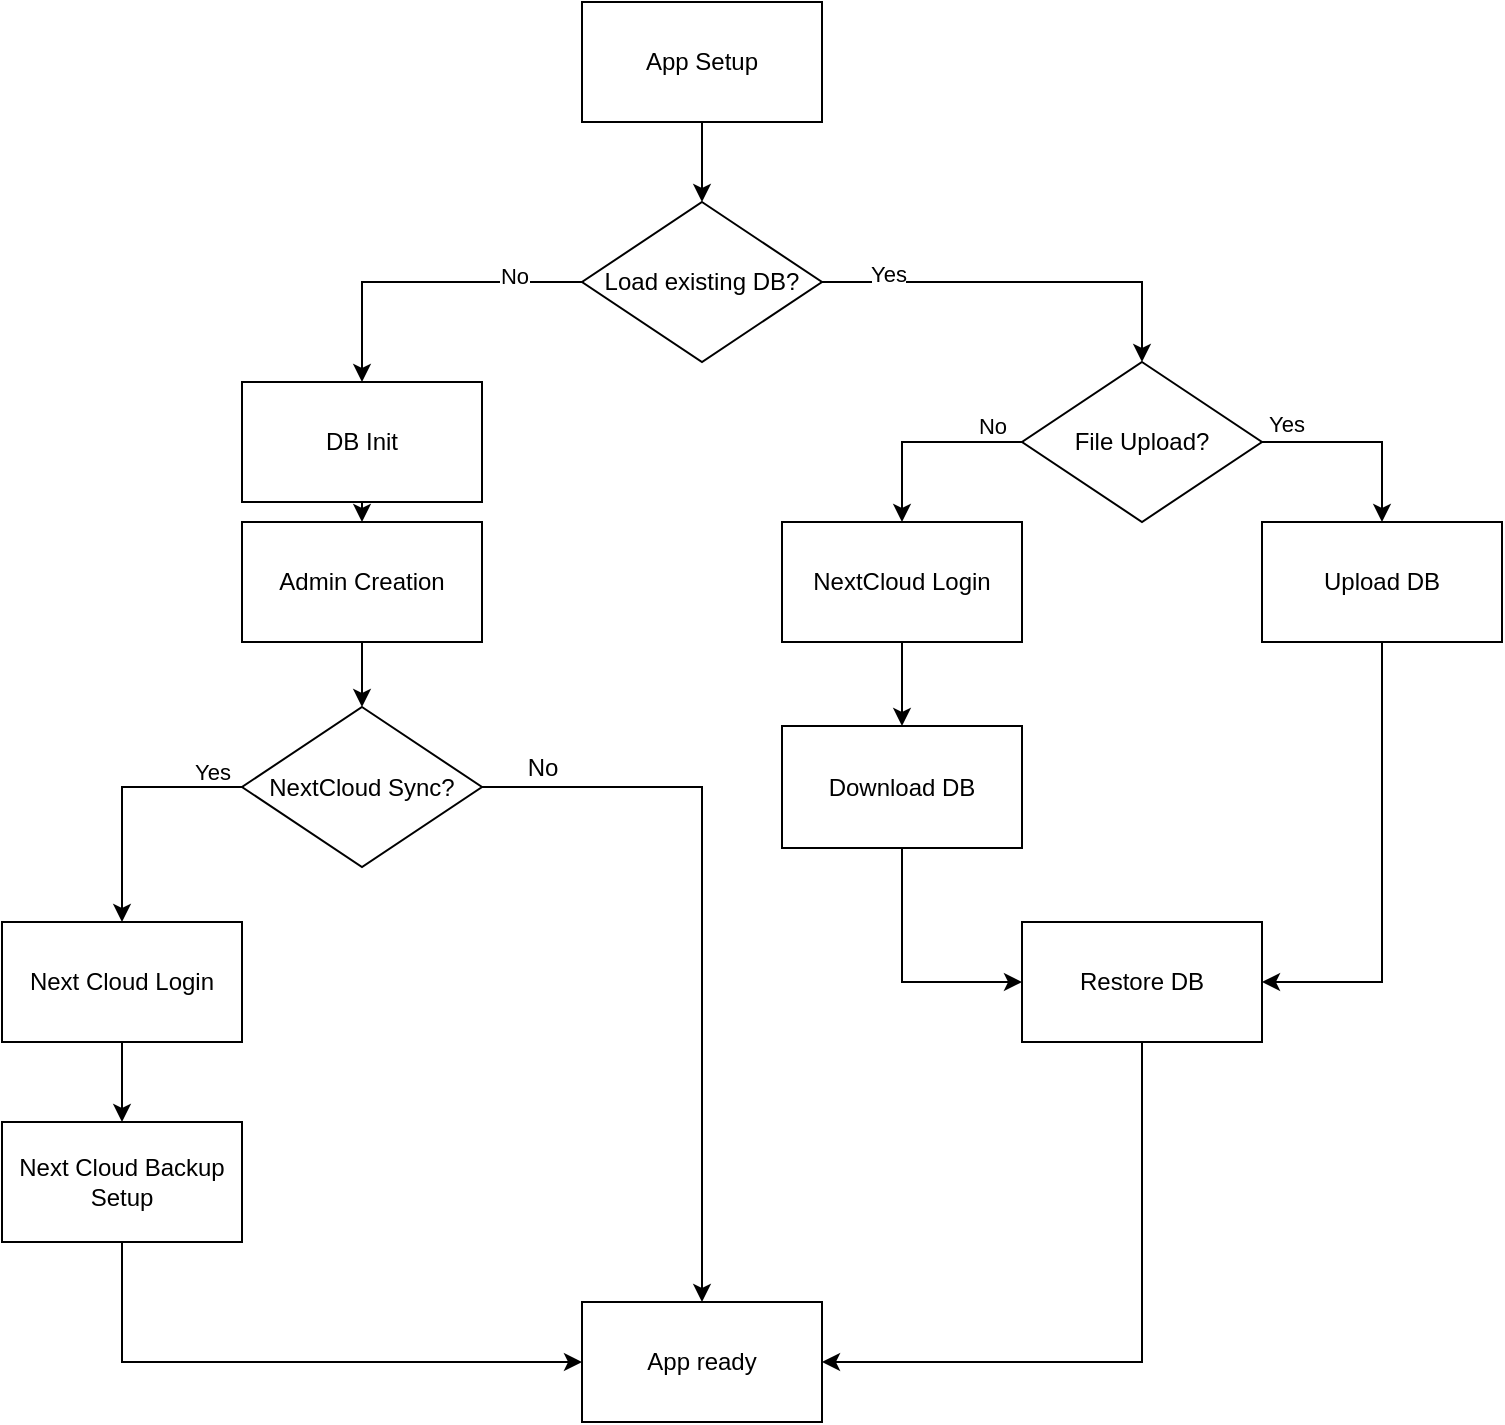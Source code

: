<mxfile version="28.1.2">
  <diagram name="Page-1" id="wFP_VGILtzbIUVl47ciq">
    <mxGraphModel dx="2066" dy="1244" grid="1" gridSize="10" guides="1" tooltips="1" connect="1" arrows="1" fold="1" page="1" pageScale="1" pageWidth="827" pageHeight="1169" math="0" shadow="0">
      <root>
        <mxCell id="0" />
        <mxCell id="1" parent="0" />
        <mxCell id="R7Zd6o0H5YDiD-gLQjA2-8" style="edgeStyle=orthogonalEdgeStyle;rounded=0;orthogonalLoop=1;jettySize=auto;html=1;entryX=0.5;entryY=0;entryDx=0;entryDy=0;" edge="1" parent="1" source="R7Zd6o0H5YDiD-gLQjA2-1" target="R7Zd6o0H5YDiD-gLQjA2-2">
          <mxGeometry relative="1" as="geometry" />
        </mxCell>
        <mxCell id="R7Zd6o0H5YDiD-gLQjA2-1" value="App Setup" style="rounded=0;whiteSpace=wrap;html=1;" vertex="1" parent="1">
          <mxGeometry x="360" y="60" width="120" height="60" as="geometry" />
        </mxCell>
        <mxCell id="R7Zd6o0H5YDiD-gLQjA2-9" style="edgeStyle=orthogonalEdgeStyle;rounded=0;orthogonalLoop=1;jettySize=auto;html=1;entryX=0.5;entryY=0;entryDx=0;entryDy=0;" edge="1" parent="1" source="R7Zd6o0H5YDiD-gLQjA2-2" target="R7Zd6o0H5YDiD-gLQjA2-4">
          <mxGeometry relative="1" as="geometry" />
        </mxCell>
        <mxCell id="R7Zd6o0H5YDiD-gLQjA2-13" value="Yes" style="edgeLabel;html=1;align=center;verticalAlign=middle;resizable=0;points=[];" vertex="1" connectable="0" parent="R7Zd6o0H5YDiD-gLQjA2-9">
          <mxGeometry x="-0.67" y="4" relative="1" as="geometry">
            <mxPoint as="offset" />
          </mxGeometry>
        </mxCell>
        <mxCell id="R7Zd6o0H5YDiD-gLQjA2-29" style="edgeStyle=orthogonalEdgeStyle;rounded=0;orthogonalLoop=1;jettySize=auto;html=1;" edge="1" parent="1" source="R7Zd6o0H5YDiD-gLQjA2-2" target="R7Zd6o0H5YDiD-gLQjA2-24">
          <mxGeometry relative="1" as="geometry" />
        </mxCell>
        <mxCell id="R7Zd6o0H5YDiD-gLQjA2-34" value="No" style="edgeLabel;html=1;align=center;verticalAlign=middle;resizable=0;points=[];" vertex="1" connectable="0" parent="R7Zd6o0H5YDiD-gLQjA2-29">
          <mxGeometry x="-0.575" y="-3" relative="1" as="geometry">
            <mxPoint as="offset" />
          </mxGeometry>
        </mxCell>
        <mxCell id="R7Zd6o0H5YDiD-gLQjA2-2" value="Load existing DB?" style="rhombus;whiteSpace=wrap;html=1;" vertex="1" parent="1">
          <mxGeometry x="360" y="160" width="120" height="80" as="geometry" />
        </mxCell>
        <mxCell id="R7Zd6o0H5YDiD-gLQjA2-10" style="edgeStyle=orthogonalEdgeStyle;rounded=0;orthogonalLoop=1;jettySize=auto;html=1;entryX=0.5;entryY=0;entryDx=0;entryDy=0;" edge="1" parent="1" source="R7Zd6o0H5YDiD-gLQjA2-4" target="R7Zd6o0H5YDiD-gLQjA2-7">
          <mxGeometry relative="1" as="geometry">
            <Array as="points">
              <mxPoint x="520" y="280" />
            </Array>
          </mxGeometry>
        </mxCell>
        <mxCell id="R7Zd6o0H5YDiD-gLQjA2-15" value="No" style="edgeLabel;html=1;align=center;verticalAlign=middle;resizable=0;points=[];" vertex="1" connectable="0" parent="R7Zd6o0H5YDiD-gLQjA2-10">
          <mxGeometry x="-0.26" relative="1" as="geometry">
            <mxPoint x="22" y="-8" as="offset" />
          </mxGeometry>
        </mxCell>
        <mxCell id="R7Zd6o0H5YDiD-gLQjA2-12" style="edgeStyle=orthogonalEdgeStyle;rounded=0;orthogonalLoop=1;jettySize=auto;html=1;" edge="1" parent="1" source="R7Zd6o0H5YDiD-gLQjA2-4" target="R7Zd6o0H5YDiD-gLQjA2-6">
          <mxGeometry relative="1" as="geometry">
            <Array as="points">
              <mxPoint x="760" y="280" />
            </Array>
          </mxGeometry>
        </mxCell>
        <mxCell id="R7Zd6o0H5YDiD-gLQjA2-14" value="Yes" style="edgeLabel;html=1;align=center;verticalAlign=middle;resizable=0;points=[];" vertex="1" connectable="0" parent="R7Zd6o0H5YDiD-gLQjA2-12">
          <mxGeometry x="-0.32" y="4" relative="1" as="geometry">
            <mxPoint x="-22" y="-5" as="offset" />
          </mxGeometry>
        </mxCell>
        <mxCell id="R7Zd6o0H5YDiD-gLQjA2-4" value="File Upload?" style="rhombus;whiteSpace=wrap;html=1;" vertex="1" parent="1">
          <mxGeometry x="580" y="240" width="120" height="80" as="geometry" />
        </mxCell>
        <mxCell id="R7Zd6o0H5YDiD-gLQjA2-20" style="edgeStyle=orthogonalEdgeStyle;rounded=0;orthogonalLoop=1;jettySize=auto;html=1;entryX=1;entryY=0.5;entryDx=0;entryDy=0;" edge="1" parent="1" source="R7Zd6o0H5YDiD-gLQjA2-6" target="R7Zd6o0H5YDiD-gLQjA2-17">
          <mxGeometry relative="1" as="geometry" />
        </mxCell>
        <mxCell id="R7Zd6o0H5YDiD-gLQjA2-6" value="Upload DB" style="rounded=0;whiteSpace=wrap;html=1;" vertex="1" parent="1">
          <mxGeometry x="700" y="320" width="120" height="60" as="geometry" />
        </mxCell>
        <mxCell id="R7Zd6o0H5YDiD-gLQjA2-19" style="edgeStyle=orthogonalEdgeStyle;rounded=0;orthogonalLoop=1;jettySize=auto;html=1;entryX=0.5;entryY=0;entryDx=0;entryDy=0;" edge="1" parent="1" source="R7Zd6o0H5YDiD-gLQjA2-7" target="R7Zd6o0H5YDiD-gLQjA2-16">
          <mxGeometry relative="1" as="geometry" />
        </mxCell>
        <mxCell id="R7Zd6o0H5YDiD-gLQjA2-7" value="NextCloud Login" style="rounded=0;whiteSpace=wrap;html=1;" vertex="1" parent="1">
          <mxGeometry x="460" y="320" width="120" height="60" as="geometry" />
        </mxCell>
        <mxCell id="R7Zd6o0H5YDiD-gLQjA2-21" style="edgeStyle=orthogonalEdgeStyle;rounded=0;orthogonalLoop=1;jettySize=auto;html=1;entryX=0;entryY=0.5;entryDx=0;entryDy=0;" edge="1" parent="1" source="R7Zd6o0H5YDiD-gLQjA2-16" target="R7Zd6o0H5YDiD-gLQjA2-17">
          <mxGeometry relative="1" as="geometry" />
        </mxCell>
        <mxCell id="R7Zd6o0H5YDiD-gLQjA2-16" value="Download DB" style="rounded=0;whiteSpace=wrap;html=1;" vertex="1" parent="1">
          <mxGeometry x="460" y="422" width="120" height="61" as="geometry" />
        </mxCell>
        <mxCell id="R7Zd6o0H5YDiD-gLQjA2-22" style="edgeStyle=orthogonalEdgeStyle;rounded=0;orthogonalLoop=1;jettySize=auto;html=1;entryX=1;entryY=0.5;entryDx=0;entryDy=0;" edge="1" parent="1" source="R7Zd6o0H5YDiD-gLQjA2-17" target="R7Zd6o0H5YDiD-gLQjA2-18">
          <mxGeometry relative="1" as="geometry">
            <Array as="points">
              <mxPoint x="640" y="740" />
            </Array>
          </mxGeometry>
        </mxCell>
        <mxCell id="R7Zd6o0H5YDiD-gLQjA2-17" value="Restore DB" style="rounded=0;whiteSpace=wrap;html=1;" vertex="1" parent="1">
          <mxGeometry x="580" y="520" width="120" height="60" as="geometry" />
        </mxCell>
        <mxCell id="R7Zd6o0H5YDiD-gLQjA2-18" value="App ready" style="rounded=0;whiteSpace=wrap;html=1;" vertex="1" parent="1">
          <mxGeometry x="360" y="710" width="120" height="60" as="geometry" />
        </mxCell>
        <mxCell id="R7Zd6o0H5YDiD-gLQjA2-30" style="edgeStyle=orthogonalEdgeStyle;rounded=0;orthogonalLoop=1;jettySize=auto;html=1;exitX=0.5;exitY=1;exitDx=0;exitDy=0;entryX=0.5;entryY=0;entryDx=0;entryDy=0;" edge="1" parent="1" source="R7Zd6o0H5YDiD-gLQjA2-24" target="R7Zd6o0H5YDiD-gLQjA2-25">
          <mxGeometry relative="1" as="geometry" />
        </mxCell>
        <mxCell id="R7Zd6o0H5YDiD-gLQjA2-24" value="DB Init" style="rounded=0;whiteSpace=wrap;html=1;" vertex="1" parent="1">
          <mxGeometry x="190" y="250" width="120" height="60" as="geometry" />
        </mxCell>
        <mxCell id="R7Zd6o0H5YDiD-gLQjA2-31" style="edgeStyle=orthogonalEdgeStyle;rounded=0;orthogonalLoop=1;jettySize=auto;html=1;entryX=0.5;entryY=0;entryDx=0;entryDy=0;" edge="1" parent="1" source="R7Zd6o0H5YDiD-gLQjA2-25" target="R7Zd6o0H5YDiD-gLQjA2-27">
          <mxGeometry relative="1" as="geometry" />
        </mxCell>
        <mxCell id="R7Zd6o0H5YDiD-gLQjA2-25" value="Admin Creation" style="rounded=0;whiteSpace=wrap;html=1;" vertex="1" parent="1">
          <mxGeometry x="190" y="320" width="120" height="60" as="geometry" />
        </mxCell>
        <mxCell id="R7Zd6o0H5YDiD-gLQjA2-32" style="edgeStyle=orthogonalEdgeStyle;rounded=0;orthogonalLoop=1;jettySize=auto;html=1;entryX=0.5;entryY=0;entryDx=0;entryDy=0;" edge="1" parent="1" source="R7Zd6o0H5YDiD-gLQjA2-27" target="R7Zd6o0H5YDiD-gLQjA2-28">
          <mxGeometry relative="1" as="geometry">
            <Array as="points">
              <mxPoint x="130" y="453" />
            </Array>
          </mxGeometry>
        </mxCell>
        <mxCell id="R7Zd6o0H5YDiD-gLQjA2-33" value="Yes" style="edgeLabel;html=1;align=center;verticalAlign=middle;resizable=0;points=[];" vertex="1" connectable="0" parent="R7Zd6o0H5YDiD-gLQjA2-32">
          <mxGeometry x="-0.765" y="4" relative="1" as="geometry">
            <mxPoint y="-12" as="offset" />
          </mxGeometry>
        </mxCell>
        <mxCell id="R7Zd6o0H5YDiD-gLQjA2-39" style="edgeStyle=orthogonalEdgeStyle;rounded=0;orthogonalLoop=1;jettySize=auto;html=1;entryX=0.5;entryY=0;entryDx=0;entryDy=0;" edge="1" parent="1" source="R7Zd6o0H5YDiD-gLQjA2-27" target="R7Zd6o0H5YDiD-gLQjA2-18">
          <mxGeometry relative="1" as="geometry" />
        </mxCell>
        <mxCell id="R7Zd6o0H5YDiD-gLQjA2-27" value="NextCloud Sync?" style="rhombus;whiteSpace=wrap;html=1;" vertex="1" parent="1">
          <mxGeometry x="190" y="412.5" width="120" height="80" as="geometry" />
        </mxCell>
        <mxCell id="R7Zd6o0H5YDiD-gLQjA2-37" style="edgeStyle=orthogonalEdgeStyle;rounded=0;orthogonalLoop=1;jettySize=auto;html=1;entryX=0.5;entryY=0;entryDx=0;entryDy=0;" edge="1" parent="1" source="R7Zd6o0H5YDiD-gLQjA2-28" target="R7Zd6o0H5YDiD-gLQjA2-36">
          <mxGeometry relative="1" as="geometry" />
        </mxCell>
        <mxCell id="R7Zd6o0H5YDiD-gLQjA2-28" value="Next Cloud Login" style="rounded=0;whiteSpace=wrap;html=1;" vertex="1" parent="1">
          <mxGeometry x="70" y="520" width="120" height="60" as="geometry" />
        </mxCell>
        <mxCell id="R7Zd6o0H5YDiD-gLQjA2-38" style="edgeStyle=orthogonalEdgeStyle;rounded=0;orthogonalLoop=1;jettySize=auto;html=1;entryX=0;entryY=0.5;entryDx=0;entryDy=0;" edge="1" parent="1" source="R7Zd6o0H5YDiD-gLQjA2-36" target="R7Zd6o0H5YDiD-gLQjA2-18">
          <mxGeometry relative="1" as="geometry">
            <mxPoint x="320" y="750" as="targetPoint" />
            <Array as="points">
              <mxPoint x="130" y="740" />
            </Array>
          </mxGeometry>
        </mxCell>
        <mxCell id="R7Zd6o0H5YDiD-gLQjA2-36" value="Next Cloud Backup Setup" style="rounded=0;whiteSpace=wrap;html=1;" vertex="1" parent="1">
          <mxGeometry x="70" y="620" width="120" height="60" as="geometry" />
        </mxCell>
        <mxCell id="R7Zd6o0H5YDiD-gLQjA2-40" value="No" style="text;html=1;align=center;verticalAlign=middle;resizable=0;points=[];autosize=1;strokeColor=none;fillColor=none;" vertex="1" parent="1">
          <mxGeometry x="320" y="428" width="40" height="30" as="geometry" />
        </mxCell>
      </root>
    </mxGraphModel>
  </diagram>
</mxfile>
